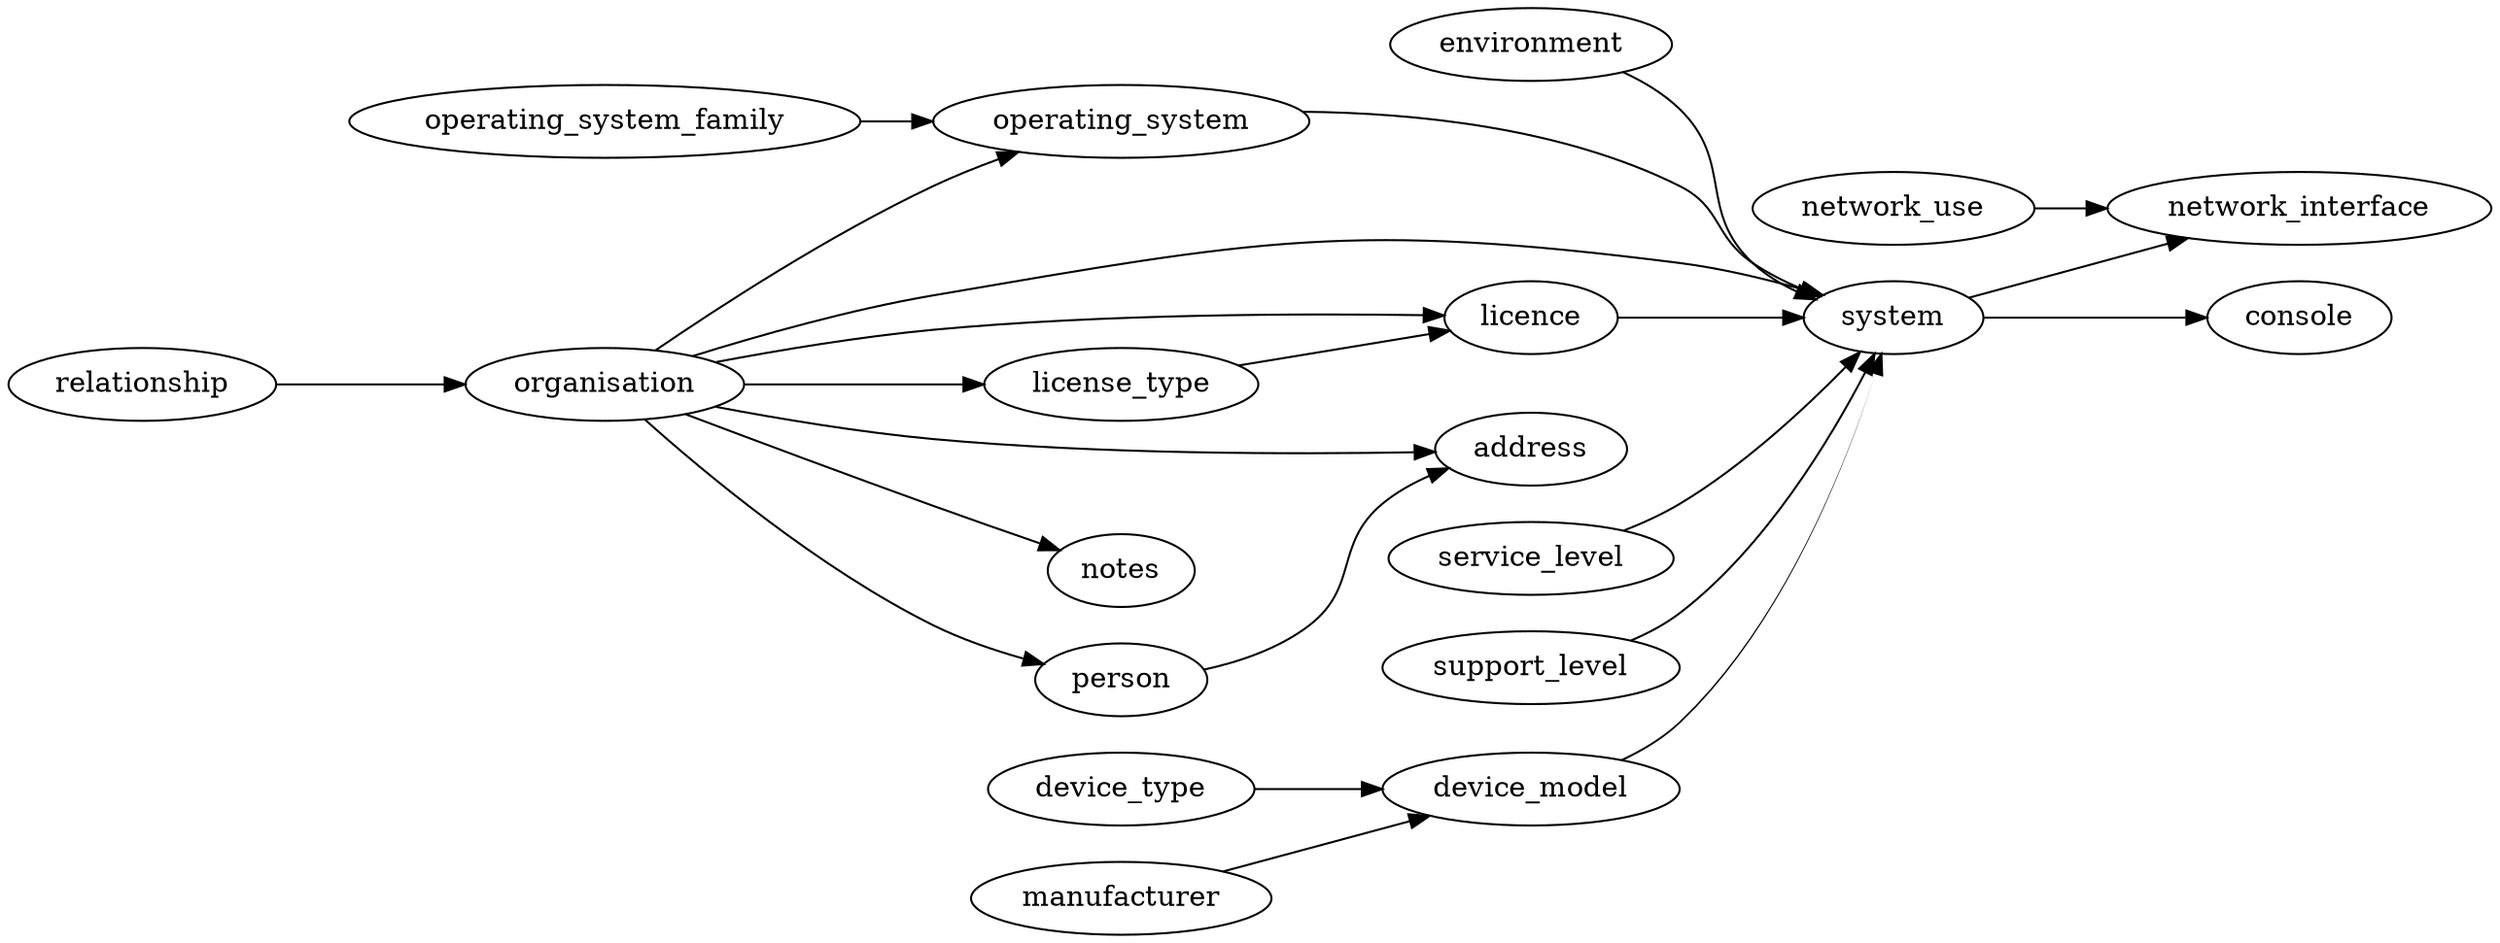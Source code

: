 digraph onemdl {
	rankdir=LR
	arrowtail=none

	device_model -> system [style=tapered]
	device_type -> device_model
	environment -> system
	licence -> system
	license_type -> licence
	manufacturer -> device_model
	network_use -> network_interface
	operating_system -> system
	operating_system_family -> operating_system
	organisation -> address
	organisation -> licence
	organisation -> license_type
	organisation -> notes
	organisation -> operating_system
	organisation -> person
	organisation -> system
	person -> address
	relationship -> organisation
	service_level -> system
	support_level -> system
	system -> console
	system -> network_interface
}
